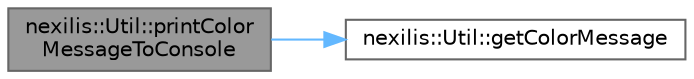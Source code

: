 digraph "nexilis::Util::printColorMessageToConsole"
{
 // LATEX_PDF_SIZE
  bgcolor="transparent";
  edge [fontname=Helvetica,fontsize=10,labelfontname=Helvetica,labelfontsize=10];
  node [fontname=Helvetica,fontsize=10,shape=box,height=0.2,width=0.4];
  rankdir="LR";
  Node1 [id="Node000001",label="nexilis::Util::printColor\lMessageToConsole",height=0.2,width=0.4,color="gray40", fillcolor="grey60", style="filled", fontcolor="black",tooltip=" "];
  Node1 -> Node2 [id="edge1_Node000001_Node000002",color="steelblue1",style="solid",tooltip=" "];
  Node2 [id="Node000002",label="nexilis::Util::getColorMessage",height=0.2,width=0.4,color="grey40", fillcolor="white", style="filled",URL="$dd/de4/classnexilis_1_1Util.html#af66394d496d839b3f427ac17dfc009e7",tooltip="Logging."];
}
